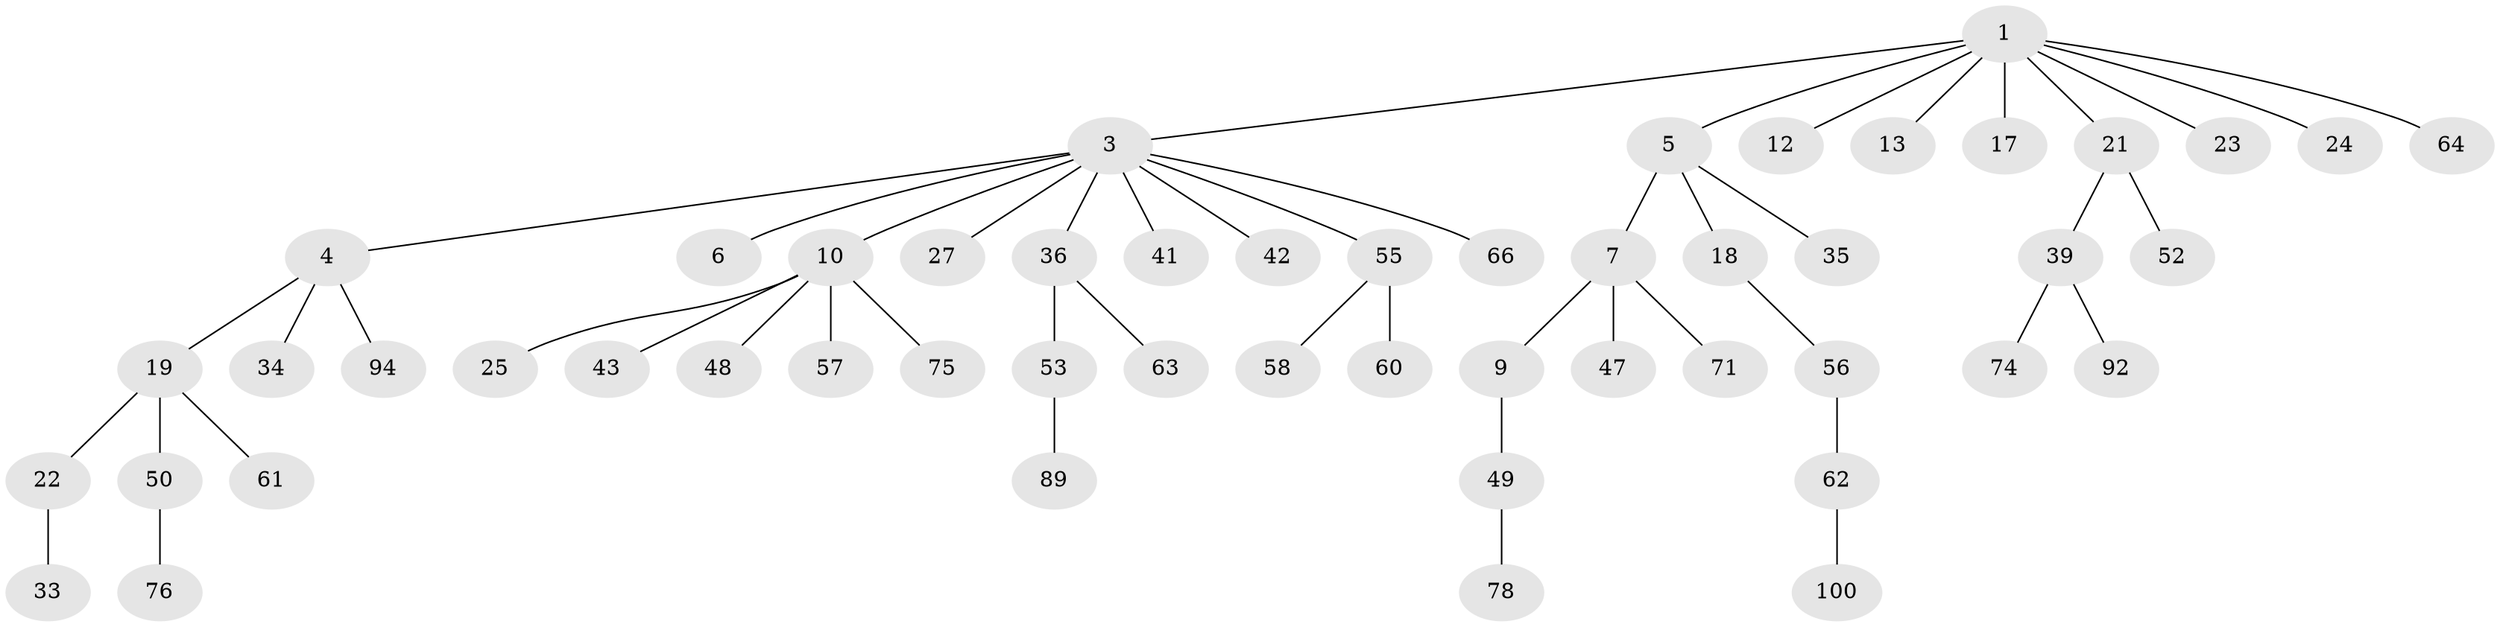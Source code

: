 // original degree distribution, {5: 0.0380952380952381, 6: 0.01904761904761905, 7: 0.009523809523809525, 4: 0.06666666666666667, 2: 0.26666666666666666, 3: 0.10476190476190476, 1: 0.49523809523809526}
// Generated by graph-tools (version 1.1) at 2025/15/03/09/25 04:15:21]
// undirected, 52 vertices, 51 edges
graph export_dot {
graph [start="1"]
  node [color=gray90,style=filled];
  1 [super="+2"];
  3 [super="+8+38"];
  4;
  5;
  6 [super="+91"];
  7 [super="+45+20"];
  9 [super="+99"];
  10 [super="+16+11"];
  12 [super="+98+32"];
  13;
  17 [super="+26"];
  18 [super="+69+101+31"];
  19 [super="+44"];
  21 [super="+70+51+29"];
  22;
  23;
  24;
  25;
  27 [super="+102+73"];
  33 [super="+97+37"];
  34 [super="+59+88+40"];
  35;
  36 [super="+72"];
  39 [super="+46"];
  41 [super="+77"];
  42;
  43 [super="+95"];
  47;
  48;
  49;
  50;
  52;
  53 [super="+54+80"];
  55 [super="+93+85"];
  56;
  57;
  58 [super="+68"];
  60;
  61 [super="+67"];
  62;
  63;
  64 [super="+87"];
  66;
  71;
  74 [super="+82"];
  75 [super="+83"];
  76;
  78;
  89;
  92;
  94;
  100 [super="+104"];
  1 -- 3;
  1 -- 12;
  1 -- 21;
  1 -- 23;
  1 -- 64;
  1 -- 17;
  1 -- 5;
  1 -- 24;
  1 -- 13;
  3 -- 4;
  3 -- 6;
  3 -- 10;
  3 -- 55;
  3 -- 66;
  3 -- 36;
  3 -- 41;
  3 -- 27;
  3 -- 42;
  4 -- 19;
  4 -- 34;
  4 -- 94;
  5 -- 7;
  5 -- 18;
  5 -- 35;
  7 -- 9;
  7 -- 47;
  7 -- 71;
  9 -- 49;
  10 -- 48;
  10 -- 43;
  10 -- 75;
  10 -- 25;
  10 -- 57;
  18 -- 56;
  19 -- 22;
  19 -- 50;
  19 -- 61;
  21 -- 52;
  21 -- 39;
  22 -- 33;
  36 -- 53;
  36 -- 63;
  39 -- 74;
  39 -- 92;
  49 -- 78;
  50 -- 76;
  53 -- 89;
  55 -- 58;
  55 -- 60;
  56 -- 62;
  62 -- 100;
}
